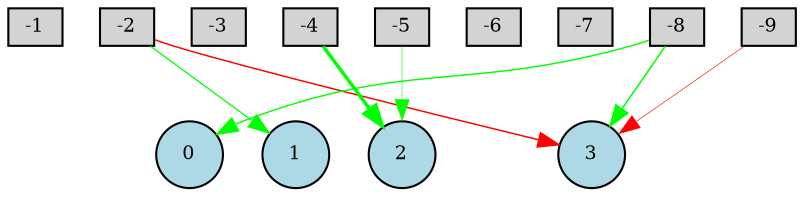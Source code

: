 digraph {
	node [fontsize=9 height=0.2 shape=circle width=0.2]
	subgraph inputs {
		node [shape=box style=filled]
		rank=source
		-1 [fillcolor=lightgray]
		-2 [fillcolor=lightgray]
		-1 -> -2 [style=invis]
		-3 [fillcolor=lightgray]
		-2 -> -3 [style=invis]
		-4 [fillcolor=lightgray]
		-3 -> -4 [style=invis]
		-5 [fillcolor=lightgray]
		-4 -> -5 [style=invis]
		-6 [fillcolor=lightgray]
		-5 -> -6 [style=invis]
		-7 [fillcolor=lightgray]
		-6 -> -7 [style=invis]
		-8 [fillcolor=lightgray]
		-7 -> -8 [style=invis]
		-9 [fillcolor=lightgray]
		-8 -> -9 [style=invis]
	}
	subgraph outputs {
		node [style=filled]
		rank=sink
		0 [fillcolor=lightblue fontsize=9 height=0.2 shape=circle width=0.2]
		1 [fillcolor=lightblue fontsize=9 height=0.2 shape=circle width=0.2]
		0 -> 1 [style=invis]
		2 [fillcolor=lightblue fontsize=9 height=0.2 shape=circle width=0.2]
		1 -> 2 [style=invis]
		3 [fillcolor=lightblue fontsize=9 height=0.2 shape=circle width=0.2]
		2 -> 3 [style=invis]
	}
	-8 -> 0 [color=green penwidth=0.6877406072266102 style=solid]
	-4 -> 2 [color=green penwidth=1.6696580250272617 style=solid]
	-2 -> 3 [color=red penwidth=0.7086559931819613 style=solid]
	-5 -> 2 [color=green penwidth=0.2779350729547623 style=solid]
	-9 -> 3 [color=red penwidth=0.2973393307764065 style=solid]
	-8 -> 3 [color=green penwidth=0.7273326591996455 style=solid]
	-2 -> 1 [color=green penwidth=0.6130285451590389 style=solid]
}
